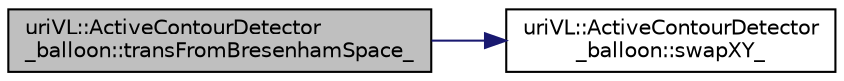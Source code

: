 digraph "uriVL::ActiveContourDetector_balloon::transFromBresenhamSpace_"
{
  edge [fontname="Helvetica",fontsize="10",labelfontname="Helvetica",labelfontsize="10"];
  node [fontname="Helvetica",fontsize="10",shape=record];
  rankdir="LR";
  Node1 [label="uriVL::ActiveContourDetector\l_balloon::transFromBresenhamSpace_",height=0.2,width=0.4,color="black", fillcolor="grey75", style="filled", fontcolor="black"];
  Node1 -> Node2 [color="midnightblue",fontsize="10",style="solid",fontname="Helvetica"];
  Node2 [label="uriVL::ActiveContourDetector\l_balloon::swapXY_",height=0.2,width=0.4,color="black", fillcolor="white", style="filled",URL="$classuriVL_1_1ActiveContourDetector__balloon.html#a9ba4e888c56dd7366be7cea6d922ff3d",tooltip="Swaps the values of X-pairs and Y-pairs (x0,x1)->(y0,y1) "];
}
